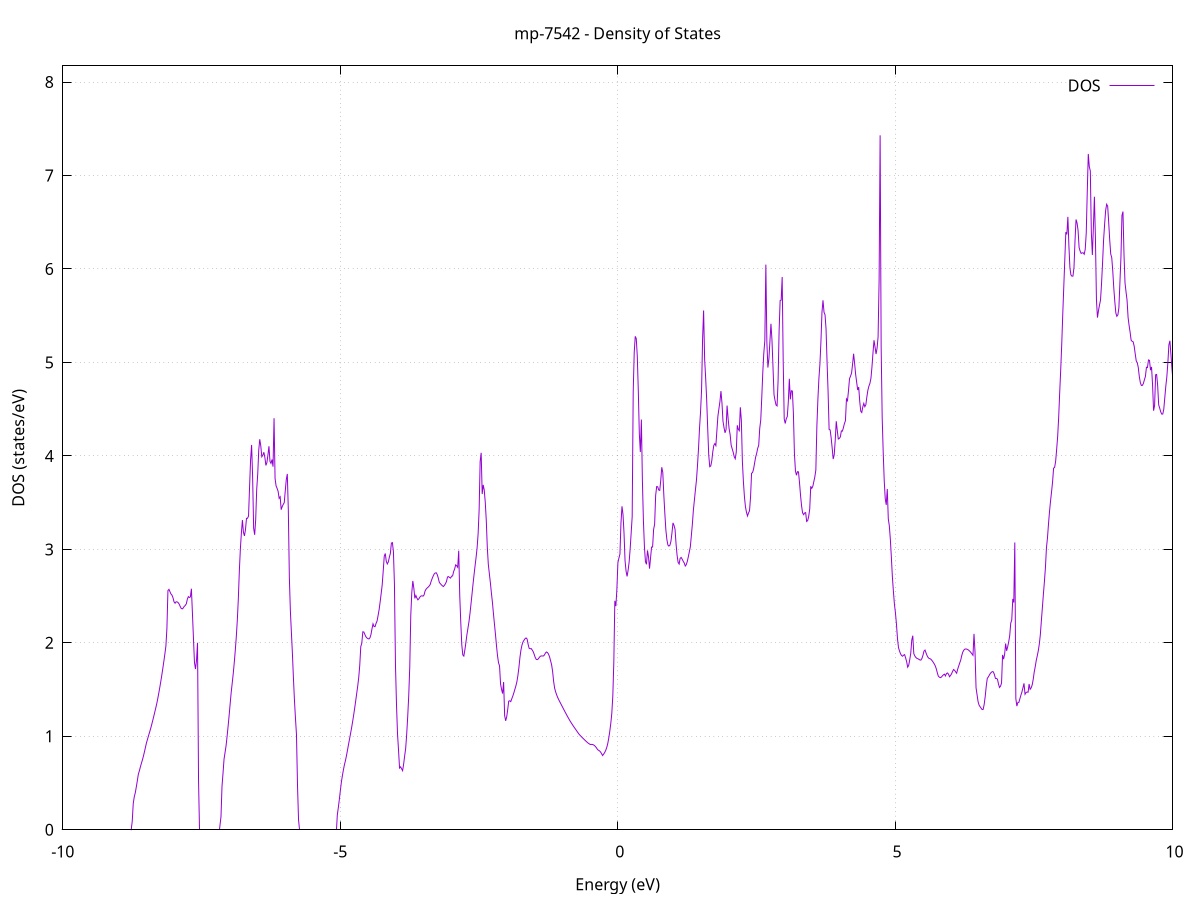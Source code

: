 set title 'mp-7542 - Density of States'
set xlabel 'Energy (eV)'
set ylabel 'DOS (states/eV)'
set grid
set xrange [-10:10]
set yrange [0:8.173]
set xzeroaxis lt -1
set terminal png size 800,600
set output 'mp-7542_dos_gnuplot.png'
plot '-' using 1:2 with lines title 'DOS'
-20.297300 0.000000
-20.279000 0.000000
-20.260600 0.000000
-20.242200 0.000000
-20.223800 0.000000
-20.205400 0.000000
-20.187000 0.000000
-20.168600 0.000000
-20.150200 0.000000
-20.131800 0.000000
-20.113400 0.000000
-20.095100 0.000000
-20.076700 0.000000
-20.058300 0.000000
-20.039900 0.000000
-20.021500 0.000000
-20.003100 0.000000
-19.984700 0.000000
-19.966300 0.000000
-19.947900 0.000000
-19.929600 0.000000
-19.911200 0.000000
-19.892800 0.000000
-19.874400 0.000000
-19.856000 0.000000
-19.837600 0.000000
-19.819200 0.000000
-19.800800 0.000000
-19.782400 0.000000
-19.764000 0.000000
-19.745700 0.000000
-19.727300 0.000000
-19.708900 0.000000
-19.690500 0.000000
-19.672100 0.000000
-19.653700 0.000000
-19.635300 0.000000
-19.616900 0.000000
-19.598500 0.000000
-19.580200 0.000000
-19.561800 0.000000
-19.543400 0.000000
-19.525000 0.000000
-19.506600 0.000000
-19.488200 0.000000
-19.469800 0.000000
-19.451400 0.000000
-19.433000 0.000000
-19.414600 0.000000
-19.396300 0.000000
-19.377900 0.000000
-19.359500 0.000000
-19.341100 0.000000
-19.322700 0.000000
-19.304300 0.000000
-19.285900 0.000000
-19.267500 0.000000
-19.249100 0.000000
-19.230800 0.000000
-19.212400 0.000000
-19.194000 0.000000
-19.175600 0.000000
-19.157200 0.000000
-19.138800 0.000000
-19.120400 0.000000
-19.102000 0.000000
-19.083600 0.000000
-19.065200 0.000000
-19.046900 0.000000
-19.028500 0.000000
-19.010100 0.000000
-18.991700 0.000000
-18.973300 0.000000
-18.954900 0.000000
-18.936500 0.000000
-18.918100 0.000000
-18.899700 0.000000
-18.881400 0.000000
-18.863000 0.000000
-18.844600 0.000000
-18.826200 0.000000
-18.807800 0.000000
-18.789400 0.000000
-18.771000 0.000000
-18.752600 0.000000
-18.734200 0.000000
-18.715800 0.000000
-18.697500 0.000000
-18.679100 0.000000
-18.660700 0.000000
-18.642300 0.000000
-18.623900 3311.093500
-18.605500 3036.021900
-18.587100 0.000000
-18.568700 0.000000
-18.550300 0.000000
-18.532000 0.000000
-18.513600 0.000000
-18.495200 0.000000
-18.476800 0.000000
-18.458400 0.000000
-18.440000 0.000000
-18.421600 0.000000
-18.403200 0.000000
-18.384800 0.000000
-18.366400 0.000000
-18.348100 0.000000
-18.329700 0.000000
-18.311300 0.000000
-18.292900 0.000000
-18.274500 0.000000
-18.256100 0.000000
-18.237700 0.000000
-18.219300 0.000000
-18.200900 0.000000
-18.182600 0.000000
-18.164200 0.000000
-18.145800 0.000000
-18.127400 0.000000
-18.109000 0.000000
-18.090600 0.000000
-18.072200 0.000000
-18.053800 0.000000
-18.035400 0.000000
-18.017000 0.000000
-17.998700 0.000000
-17.980300 0.000000
-17.961900 0.000000
-17.943500 0.000000
-17.925100 0.000000
-17.906700 0.000000
-17.888300 0.000000
-17.869900 0.000000
-17.851500 0.000000
-17.833200 0.000000
-17.814800 0.000000
-17.796400 0.000000
-17.778000 0.000000
-17.759600 0.000000
-17.741200 0.000000
-17.722800 0.000000
-17.704400 0.000000
-17.686000 0.000000
-17.667700 0.000000
-17.649300 0.000000
-17.630900 0.000000
-17.612500 0.000000
-17.594100 0.000000
-17.575700 0.000000
-17.557300 0.000000
-17.538900 0.000000
-17.520500 0.000000
-17.502100 0.000000
-17.483800 0.000000
-17.465400 0.000000
-17.447000 0.000000
-17.428600 0.000000
-17.410200 0.000000
-17.391800 0.000000
-17.373400 0.000000
-17.355000 0.000000
-17.336600 0.000000
-17.318300 0.000000
-17.299900 0.000000
-17.281500 0.000000
-17.263100 0.000000
-17.244700 0.000000
-17.226300 0.000000
-17.207900 0.000000
-17.189500 0.000000
-17.171100 0.000000
-17.152700 0.000000
-17.134400 0.000000
-17.116000 0.000000
-17.097600 0.000000
-17.079200 0.000000
-17.060800 0.000000
-17.042400 0.000000
-17.024000 0.000000
-17.005600 0.000000
-16.987200 0.000000
-16.968900 0.000000
-16.950500 0.000000
-16.932100 0.000000
-16.913700 0.000000
-16.895300 0.000000
-16.876900 0.000000
-16.858500 0.000000
-16.840100 0.000000
-16.821700 0.000000
-16.803300 0.000000
-16.785000 0.000000
-16.766600 0.000000
-16.748200 0.000000
-16.729800 0.000000
-16.711400 0.000000
-16.693000 0.000000
-16.674600 0.000000
-16.656200 0.000000
-16.637800 0.000000
-16.619500 0.000000
-16.601100 0.000000
-16.582700 0.000000
-16.564300 0.000000
-16.545900 0.000000
-16.527500 0.000000
-16.509100 0.000000
-16.490700 0.000000
-16.472300 0.000000
-16.453900 0.000000
-16.435600 0.000000
-16.417200 0.000000
-16.398800 0.000000
-16.380400 0.000000
-16.362000 0.000000
-16.343600 0.000000
-16.325200 0.000000
-16.306800 0.000000
-16.288400 0.000000
-16.270100 0.000000
-16.251700 0.000000
-16.233300 0.000000
-16.214900 0.000000
-16.196500 0.000000
-16.178100 0.000000
-16.159700 0.000000
-16.141300 0.000000
-16.122900 0.000000
-16.104500 0.000000
-16.086200 0.000000
-16.067800 0.000000
-16.049400 0.000000
-16.031000 0.000000
-16.012600 0.000000
-15.994200 0.000000
-15.975800 0.000000
-15.957400 0.000000
-15.939000 0.000000
-15.920700 0.000000
-15.902300 0.000000
-15.883900 0.000000
-15.865500 0.000000
-15.847100 0.000000
-15.828700 0.000000
-15.810300 0.000000
-15.791900 0.000000
-15.773500 0.000000
-15.755100 0.000000
-15.736800 0.000000
-15.718400 0.000000
-15.700000 0.000000
-15.681600 0.000000
-15.663200 0.000000
-15.644800 0.000000
-15.626400 0.000000
-15.608000 0.000000
-15.589600 0.000000
-15.571300 0.000000
-15.552900 0.000000
-15.534500 0.000000
-15.516100 0.000000
-15.497700 0.000000
-15.479300 0.000000
-15.460900 0.000000
-15.442500 0.000000
-15.424100 0.000000
-15.405700 0.000000
-15.387400 0.000000
-15.369000 0.000000
-15.350600 0.000000
-15.332200 0.000000
-15.313800 0.000000
-15.295400 0.000000
-15.277000 0.000000
-15.258600 0.000000
-15.240200 0.000000
-15.221900 0.000000
-15.203500 0.000000
-15.185100 0.000000
-15.166700 0.000000
-15.148300 0.000000
-15.129900 0.000000
-15.111500 0.000000
-15.093100 0.000000
-15.074700 0.000000
-15.056300 0.000000
-15.038000 0.000000
-15.019600 0.000000
-15.001200 0.000000
-14.982800 0.000000
-14.964400 0.000000
-14.946000 0.000000
-14.927600 0.000000
-14.909200 0.000000
-14.890800 0.000000
-14.872500 0.000000
-14.854100 0.000000
-14.835700 0.000000
-14.817300 0.000000
-14.798900 0.000000
-14.780500 0.000000
-14.762100 0.000000
-14.743700 0.000000
-14.725300 0.000000
-14.706900 0.000000
-14.688600 0.000000
-14.670200 0.000000
-14.651800 0.000000
-14.633400 0.000000
-14.615000 0.000000
-14.596600 0.000000
-14.578200 0.000000
-14.559800 0.000000
-14.541400 0.000000
-14.523100 0.000000
-14.504700 0.000000
-14.486300 0.000000
-14.467900 0.000000
-14.449500 0.000000
-14.431100 0.000000
-14.412700 0.000000
-14.394300 0.000000
-14.375900 0.000000
-14.357500 0.000000
-14.339200 0.000000
-14.320800 0.000000
-14.302400 0.000000
-14.284000 0.000000
-14.265600 0.000000
-14.247200 0.000000
-14.228800 0.000000
-14.210400 0.000000
-14.192000 0.000000
-14.173700 0.000000
-14.155300 0.000000
-14.136900 0.000000
-14.118500 0.000000
-14.100100 0.000000
-14.081700 0.000000
-14.063300 0.000000
-14.044900 0.000000
-14.026500 0.000000
-14.008100 0.000000
-13.989800 0.000000
-13.971400 0.000000
-13.953000 0.000000
-13.934600 0.000000
-13.916200 0.000000
-13.897800 0.000000
-13.879400 0.000000
-13.861000 0.000000
-13.842600 0.000000
-13.824300 0.000000
-13.805900 0.000000
-13.787500 0.000000
-13.769100 0.000000
-13.750700 0.000000
-13.732300 0.000000
-13.713900 0.000000
-13.695500 0.000000
-13.677100 0.000000
-13.658700 0.000000
-13.640400 0.000000
-13.622000 0.000000
-13.603600 0.000000
-13.585200 0.000000
-13.566800 0.000000
-13.548400 0.000000
-13.530000 0.000000
-13.511600 0.000000
-13.493200 0.000000
-13.474900 0.000000
-13.456500 0.000000
-13.438100 0.000000
-13.419700 0.000000
-13.401300 0.000000
-13.382900 0.000000
-13.364500 0.000000
-13.346100 0.000000
-13.327700 0.000000
-13.309300 0.000000
-13.291000 0.000000
-13.272600 0.000000
-13.254200 0.000000
-13.235800 0.000000
-13.217400 0.000000
-13.199000 0.000000
-13.180600 0.000000
-13.162200 0.000000
-13.143800 0.000000
-13.125500 0.000000
-13.107100 0.000000
-13.088700 0.000000
-13.070300 0.000000
-13.051900 0.000000
-13.033500 0.000000
-13.015100 0.000000
-12.996700 0.000000
-12.978300 0.000000
-12.960000 0.000000
-12.941600 0.000000
-12.923200 0.000000
-12.904800 0.000000
-12.886400 0.000000
-12.868000 0.000000
-12.849600 0.000000
-12.831200 0.000000
-12.812800 0.000000
-12.794400 0.000000
-12.776100 0.000000
-12.757700 0.000000
-12.739300 0.000000
-12.720900 0.000000
-12.702500 0.000000
-12.684100 0.000000
-12.665700 0.000000
-12.647300 0.000000
-12.628900 0.000000
-12.610600 0.000000
-12.592200 0.000000
-12.573800 0.000000
-12.555400 0.000000
-12.537000 0.000000
-12.518600 0.000000
-12.500200 0.000000
-12.481800 0.000000
-12.463400 0.000000
-12.445000 0.000000
-12.426700 0.000000
-12.408300 0.000000
-12.389900 0.000000
-12.371500 0.000000
-12.353100 0.000000
-12.334700 0.000000
-12.316300 0.000000
-12.297900 0.000000
-12.279500 0.000000
-12.261200 0.000000
-12.242800 0.000000
-12.224400 0.000000
-12.206000 0.000000
-12.187600 0.000000
-12.169200 0.000000
-12.150800 0.000000
-12.132400 0.000000
-12.114000 0.000000
-12.095600 0.000000
-12.077300 0.000000
-12.058900 0.000000
-12.040500 0.000000
-12.022100 0.000000
-12.003700 0.000000
-11.985300 0.000000
-11.966900 0.000000
-11.948500 0.000000
-11.930100 0.000000
-11.911800 0.000000
-11.893400 0.000000
-11.875000 0.000000
-11.856600 0.000000
-11.838200 0.000000
-11.819800 0.000000
-11.801400 0.000000
-11.783000 0.000000
-11.764600 0.000000
-11.746200 0.000000
-11.727900 0.000000
-11.709500 0.000000
-11.691100 0.000000
-11.672700 0.000000
-11.654300 0.000000
-11.635900 0.000000
-11.617500 0.000000
-11.599100 0.000000
-11.580700 0.000000
-11.562400 0.000000
-11.544000 0.000000
-11.525600 0.000000
-11.507200 0.000000
-11.488800 0.000000
-11.470400 0.000000
-11.452000 0.000000
-11.433600 0.000000
-11.415200 0.000000
-11.396800 0.000000
-11.378500 0.000000
-11.360100 0.000000
-11.341700 0.000000
-11.323300 0.000000
-11.304900 0.000000
-11.286500 0.000000
-11.268100 0.000000
-11.249700 0.000000
-11.231300 0.000000
-11.213000 0.000000
-11.194600 0.000000
-11.176200 0.000000
-11.157800 0.000000
-11.139400 0.000000
-11.121000 0.000000
-11.102600 0.000000
-11.084200 0.000000
-11.065800 0.000000
-11.047400 0.000000
-11.029100 0.000000
-11.010700 0.000000
-10.992300 0.000000
-10.973900 0.000000
-10.955500 0.000000
-10.937100 0.000000
-10.918700 0.000000
-10.900300 0.000000
-10.881900 0.000000
-10.863600 0.000000
-10.845200 0.000000
-10.826800 0.000000
-10.808400 0.000000
-10.790000 0.000000
-10.771600 0.000000
-10.753200 0.000000
-10.734800 0.000000
-10.716400 0.000000
-10.698000 0.000000
-10.679700 0.000000
-10.661300 0.000000
-10.642900 0.000000
-10.624500 0.000000
-10.606100 0.000000
-10.587700 0.000000
-10.569300 0.000000
-10.550900 0.000000
-10.532500 0.000000
-10.514200 0.000000
-10.495800 0.000000
-10.477400 0.000000
-10.459000 0.000000
-10.440600 0.000000
-10.422200 0.000000
-10.403800 0.000000
-10.385400 0.000000
-10.367000 0.000000
-10.348600 0.000000
-10.330300 0.000000
-10.311900 0.000000
-10.293500 0.000000
-10.275100 0.000000
-10.256700 0.000000
-10.238300 0.000000
-10.219900 0.000000
-10.201500 0.000000
-10.183100 0.000000
-10.164800 0.000000
-10.146400 0.000000
-10.128000 0.000000
-10.109600 0.000000
-10.091200 0.000000
-10.072800 0.000000
-10.054400 0.000000
-10.036000 0.000000
-10.017600 0.000000
-9.999200 0.000000
-9.980900 0.000000
-9.962500 0.000000
-9.944100 0.000000
-9.925700 0.000000
-9.907300 0.000000
-9.888900 0.000000
-9.870500 0.000000
-9.852100 0.000000
-9.833700 0.000000
-9.815400 0.000000
-9.797000 0.000000
-9.778600 0.000000
-9.760200 0.000000
-9.741800 0.000000
-9.723400 0.000000
-9.705000 0.000000
-9.686600 0.000000
-9.668200 0.000000
-9.649800 0.000000
-9.631500 0.000000
-9.613100 0.000000
-9.594700 0.000000
-9.576300 0.000000
-9.557900 0.000000
-9.539500 0.000000
-9.521100 0.000000
-9.502700 0.000000
-9.484300 0.000000
-9.466000 0.000000
-9.447600 0.000000
-9.429200 0.000000
-9.410800 0.000000
-9.392400 0.000000
-9.374000 0.000000
-9.355600 0.000000
-9.337200 0.000000
-9.318800 0.000000
-9.300400 0.000000
-9.282100 0.000000
-9.263700 0.000000
-9.245300 0.000000
-9.226900 0.000000
-9.208500 0.000000
-9.190100 0.000000
-9.171700 0.000000
-9.153300 0.000000
-9.134900 0.000000
-9.116600 0.000000
-9.098200 0.000000
-9.079800 0.000000
-9.061400 0.000000
-9.043000 0.000000
-9.024600 0.000000
-9.006200 0.000000
-8.987800 0.000000
-8.969400 0.000000
-8.951000 0.000000
-8.932700 0.000000
-8.914300 0.000000
-8.895900 0.000000
-8.877500 0.000000
-8.859100 0.000000
-8.840700 0.000000
-8.822300 0.000000
-8.803900 0.000000
-8.785500 0.000000
-8.767200 0.000800
-8.748800 0.088400
-8.730400 0.279000
-8.712000 0.352600
-8.693600 0.395100
-8.675200 0.457700
-8.656800 0.524000
-8.638400 0.594400
-8.620000 0.630300
-8.601600 0.672700
-8.583300 0.710700
-8.564900 0.747300
-8.546500 0.788700
-8.528100 0.835200
-8.509700 0.882900
-8.491300 0.931900
-8.472900 0.968700
-8.454500 1.007000
-8.436100 1.043800
-8.417800 1.080400
-8.399400 1.121500
-8.381000 1.164500
-8.362600 1.208700
-8.344200 1.253900
-8.325800 1.299800
-8.307400 1.347000
-8.289000 1.401400
-8.270600 1.459800
-8.252300 1.521600
-8.233900 1.586400
-8.215500 1.654800
-8.197100 1.726600
-8.178700 1.801800
-8.160300 1.880700
-8.141900 1.964500
-8.123500 2.155400
-8.105100 2.559400
-8.086700 2.572400
-8.068400 2.547000
-8.050000 2.522600
-8.031600 2.509800
-8.013200 2.481300
-7.994800 2.438000
-7.976400 2.424100
-7.958000 2.439100
-7.939600 2.438200
-7.921200 2.430400
-7.902900 2.414500
-7.884500 2.390000
-7.866100 2.368700
-7.847700 2.363000
-7.829300 2.372700
-7.810900 2.390400
-7.792500 2.400100
-7.774100 2.417400
-7.755700 2.465300
-7.737300 2.494700
-7.719000 2.485200
-7.700600 2.491200
-7.682200 2.579400
-7.663800 2.320700
-7.645400 2.054400
-7.627000 1.790700
-7.608600 1.719800
-7.590200 1.812100
-7.571800 2.000600
-7.553500 0.528400
-7.535100 0.000000
-7.516700 0.000000
-7.498300 0.000000
-7.479900 0.000000
-7.461500 0.000000
-7.443100 0.000000
-7.424700 0.000000
-7.406300 0.000000
-7.387900 0.000000
-7.369600 0.000000
-7.351200 0.000000
-7.332800 0.000000
-7.314400 0.000000
-7.296000 0.000000
-7.277600 0.000000
-7.259200 0.000000
-7.240800 0.000000
-7.222400 0.000000
-7.204100 0.000000
-7.185700 0.000000
-7.167300 0.000000
-7.148900 0.139900
-7.130500 0.465300
-7.112100 0.606000
-7.093700 0.756700
-7.075300 0.828100
-7.056900 0.901000
-7.038500 1.001900
-7.020200 1.110100
-7.001800 1.225500
-6.983400 1.349200
-6.965000 1.470000
-6.946600 1.568700
-6.928200 1.670000
-6.909800 1.787300
-6.891400 1.917400
-6.873000 2.064000
-6.854700 2.241300
-6.836300 2.471700
-6.817900 2.772200
-6.799500 3.006700
-6.781100 3.176400
-6.762700 3.313500
-6.744300 3.183200
-6.725900 3.144100
-6.707500 3.212300
-6.689100 3.332100
-6.670800 3.332600
-6.652400 3.356700
-6.634000 3.664400
-6.615600 3.956200
-6.597200 4.117500
-6.578800 3.779100
-6.560400 3.226900
-6.542000 3.155700
-6.523600 3.316100
-6.505300 3.640000
-6.486900 3.804300
-6.468500 4.060700
-6.450100 4.177900
-6.431700 4.107400
-6.413300 3.990700
-6.394900 4.007400
-6.376500 4.039300
-6.358100 3.984800
-6.339700 3.898100
-6.321400 3.928900
-6.303000 4.008400
-6.284600 4.103500
-6.266200 3.941900
-6.247800 3.920100
-6.229400 3.961600
-6.211000 3.885000
-6.192600 4.403600
-6.174200 3.757800
-6.155900 3.679200
-6.137500 3.652900
-6.119100 3.619800
-6.100700 3.546200
-6.082300 3.562500
-6.063900 3.424900
-6.045500 3.457800
-6.027100 3.481200
-6.008700 3.500200
-5.990300 3.626500
-5.972000 3.746700
-5.953600 3.807200
-5.935200 3.420100
-5.916800 2.702700
-5.898400 2.343300
-5.880000 2.111800
-5.861600 1.885300
-5.843200 1.622000
-5.824800 1.385400
-5.806500 1.192800
-5.788100 1.015400
-5.769700 0.471800
-5.751300 0.108100
-5.732900 0.000000
-5.714500 0.000000
-5.696100 0.000000
-5.677700 0.000000
-5.659300 0.000000
-5.640900 0.000000
-5.622600 0.000000
-5.604200 0.000000
-5.585800 0.000000
-5.567400 0.000000
-5.549000 0.000000
-5.530600 0.000000
-5.512200 0.000000
-5.493800 0.000000
-5.475400 0.000000
-5.457100 0.000000
-5.438700 0.000000
-5.420300 0.000000
-5.401900 0.000000
-5.383500 0.000000
-5.365100 0.000000
-5.346700 0.000000
-5.328300 0.000000
-5.309900 0.000000
-5.291500 0.000000
-5.273200 0.000000
-5.254800 0.000000
-5.236400 0.000000
-5.218000 0.000000
-5.199600 0.000000
-5.181200 0.000000
-5.162800 0.000000
-5.144400 0.000000
-5.126000 0.000000
-5.107700 0.000000
-5.089300 0.000000
-5.070900 0.000000
-5.052500 0.158300
-5.034100 0.237800
-5.015700 0.325100
-4.997300 0.420100
-4.978900 0.511800
-4.960500 0.580000
-4.942100 0.642200
-4.923800 0.696800
-4.905400 0.740700
-4.887000 0.794000
-4.868600 0.852600
-4.850200 0.913700
-4.831800 0.972500
-4.813400 1.030300
-4.795000 1.090800
-4.776600 1.156100
-4.758300 1.225300
-4.739900 1.299600
-4.721500 1.376800
-4.703100 1.457600
-4.684700 1.537300
-4.666300 1.630000
-4.647900 1.760900
-4.629500 1.959200
-4.611100 1.997000
-4.592700 2.118300
-4.574400 2.116100
-4.556000 2.089400
-4.537600 2.065600
-4.519200 2.052400
-4.500800 2.045200
-4.482400 2.041500
-4.464000 2.053800
-4.445600 2.089700
-4.427200 2.150800
-4.408900 2.203200
-4.390500 2.174700
-4.372100 2.173100
-4.353700 2.208600
-4.335300 2.234400
-4.316900 2.294500
-4.298500 2.357200
-4.280100 2.439300
-4.261700 2.528300
-4.243300 2.620700
-4.225000 2.768500
-4.206600 2.925900
-4.188200 2.956200
-4.169800 2.871400
-4.151400 2.844200
-4.133000 2.865500
-4.114600 2.916800
-4.096200 2.956800
-4.077800 3.067400
-4.059500 3.072200
-4.041100 2.976200
-4.022700 2.625600
-4.004300 1.765700
-3.985900 1.343000
-3.967500 1.028200
-3.949100 0.852400
-3.930700 0.660600
-3.912300 0.673100
-3.893900 0.652400
-3.875600 0.632200
-3.857200 0.701900
-3.838800 0.789800
-3.820400 0.869600
-3.802000 1.022900
-3.783600 1.212300
-3.765200 1.435600
-3.746800 1.739300
-3.728400 2.293200
-3.710100 2.538800
-3.691700 2.662100
-3.673300 2.585700
-3.654900 2.476100
-3.636500 2.507400
-3.618100 2.479300
-3.599700 2.460000
-3.581300 2.472200
-3.562900 2.490500
-3.544600 2.501200
-3.526200 2.503500
-3.507800 2.499400
-3.489400 2.511700
-3.471000 2.554100
-3.452600 2.574400
-3.434200 2.586300
-3.415800 2.595800
-3.397400 2.607900
-3.379000 2.623100
-3.360700 2.659800
-3.342300 2.689200
-3.323900 2.715600
-3.305500 2.737700
-3.287100 2.747700
-3.268700 2.749300
-3.250300 2.728900
-3.231900 2.691000
-3.213500 2.646000
-3.195200 2.633200
-3.176800 2.620700
-3.158400 2.609900
-3.140000 2.602600
-3.121600 2.616200
-3.103200 2.632500
-3.084800 2.657100
-3.066400 2.704600
-3.048000 2.708800
-3.029600 2.699000
-3.011300 2.692900
-2.992900 2.713100
-2.974500 2.716100
-2.956100 2.762900
-2.937700 2.790500
-2.919300 2.834500
-2.900900 2.824500
-2.882500 2.808100
-2.864100 2.986100
-2.845800 2.503700
-2.827400 2.221600
-2.809000 1.978700
-2.790600 1.870300
-2.772200 1.858200
-2.753800 1.923500
-2.735400 2.001300
-2.717000 2.085200
-2.698600 2.154600
-2.680200 2.223500
-2.661900 2.310800
-2.643500 2.413400
-2.625100 2.519200
-2.606700 2.627700
-2.588300 2.727400
-2.569900 2.823400
-2.551500 2.913400
-2.533100 3.015900
-2.514700 3.166100
-2.496400 3.423300
-2.478000 3.941000
-2.459600 4.033300
-2.441200 3.591900
-2.422800 3.689800
-2.404400 3.635300
-2.386000 3.506200
-2.367600 3.310300
-2.349200 3.021400
-2.330800 2.839300
-2.312500 2.741000
-2.294100 2.644700
-2.275700 2.535600
-2.257300 2.435800
-2.238900 2.315700
-2.220500 2.201700
-2.202100 2.090900
-2.183700 1.970400
-2.165300 1.863600
-2.147000 1.786900
-2.128600 1.753100
-2.110200 1.560500
-2.091800 1.500100
-2.073400 1.457400
-2.055000 1.580900
-2.036600 1.221600
-2.018200 1.165900
-1.999800 1.207900
-1.981400 1.286600
-1.963100 1.376500
-1.944700 1.380100
-1.926300 1.371000
-1.907900 1.402000
-1.889500 1.430200
-1.871100 1.464500
-1.852700 1.501800
-1.834300 1.538700
-1.815900 1.583600
-1.797600 1.650600
-1.779200 1.738500
-1.760800 1.845300
-1.742400 1.924100
-1.724000 1.976800
-1.705600 2.009900
-1.687200 2.028800
-1.668800 2.044700
-1.650400 2.052600
-1.632000 2.041100
-1.613700 1.985100
-1.595300 1.941900
-1.576900 1.936800
-1.558500 1.938900
-1.540100 1.923000
-1.521700 1.905400
-1.503300 1.876000
-1.484900 1.842300
-1.466500 1.823100
-1.448200 1.820500
-1.429800 1.828300
-1.411400 1.844300
-1.393000 1.856300
-1.374600 1.860300
-1.356200 1.859200
-1.337800 1.859300
-1.319400 1.870400
-1.301000 1.891500
-1.282600 1.902400
-1.264300 1.895900
-1.245900 1.879000
-1.227500 1.851100
-1.209100 1.808900
-1.190700 1.767400
-1.172300 1.695700
-1.153900 1.587800
-1.135500 1.514400
-1.117100 1.475100
-1.098800 1.442500
-1.080400 1.415600
-1.062000 1.392000
-1.043600 1.370600
-1.025200 1.349400
-1.006800 1.328300
-0.988400 1.307200
-0.970000 1.286200
-0.951600 1.265300
-0.933200 1.244600
-0.914900 1.224400
-0.896500 1.204900
-0.878100 1.185700
-0.859700 1.166000
-0.841300 1.148700
-0.822900 1.131800
-0.804500 1.115200
-0.786100 1.098900
-0.767700 1.083100
-0.749400 1.067800
-0.731000 1.052200
-0.712600 1.036200
-0.694200 1.021600
-0.675800 1.009800
-0.657400 0.998500
-0.639000 0.987400
-0.620600 0.976500
-0.602200 0.965700
-0.583800 0.955200
-0.565500 0.945000
-0.547100 0.935200
-0.528700 0.926300
-0.510300 0.918700
-0.491900 0.912500
-0.473500 0.913600
-0.455100 0.912800
-0.436700 0.908800
-0.418300 0.901400
-0.400000 0.890500
-0.381600 0.876400
-0.363200 0.859300
-0.344800 0.850300
-0.326400 0.844100
-0.308000 0.832000
-0.289600 0.814000
-0.271200 0.794100
-0.252800 0.809000
-0.234400 0.825900
-0.216100 0.848100
-0.197700 0.878000
-0.179300 0.919500
-0.160900 0.978300
-0.142500 1.050000
-0.124100 1.135200
-0.105700 1.243000
-0.087300 1.429300
-0.068900 1.797200
-0.050600 2.449900
-0.032200 2.392700
-0.013800 2.571800
0.004600 2.858400
0.023000 2.906600
0.041400 2.950300
0.059800 3.280800
0.078200 3.460700
0.096600 3.373900
0.115000 3.172300
0.133300 2.879900
0.151700 2.767900
0.170100 2.710800
0.188500 2.776300
0.206900 2.863600
0.225300 3.004500
0.243700 3.175600
0.262100 3.350300
0.280500 4.683700
0.298800 5.106800
0.317200 5.279100
0.335600 5.254800
0.354000 5.066400
0.372400 4.697000
0.390800 4.236500
0.409200 4.041900
0.427600 4.389100
0.446000 3.737300
0.464400 3.307300
0.482700 3.029000
0.501100 2.868800
0.519500 2.840300
0.537900 2.988500
0.556300 2.919500
0.574700 2.794300
0.593100 2.908800
0.611500 3.024600
0.629900 3.024900
0.648200 3.213300
0.666600 3.269700
0.685000 3.577600
0.703400 3.671900
0.721800 3.670300
0.740200 3.635000
0.758600 3.631100
0.777000 3.738500
0.795400 3.878500
0.813700 3.823000
0.832100 3.583700
0.850500 3.384600
0.868900 3.208400
0.887300 3.105300
0.905700 3.046600
0.924100 3.035100
0.942500 3.044800
0.960900 3.087700
0.979300 3.177700
0.997600 3.283500
1.016000 3.256900
1.034400 3.215300
1.052800 3.057600
1.071200 2.937200
1.089600 2.861000
1.108000 2.843100
1.126400 2.904300
1.144800 2.913600
1.163100 2.895300
1.181500 2.872500
1.199900 2.854800
1.218300 2.822000
1.236700 2.836400
1.255100 2.871000
1.273500 2.920000
1.291900 2.974200
1.310300 3.027800
1.328700 3.149200
1.347000 3.271500
1.365400 3.422400
1.383800 3.530900
1.402200 3.638800
1.420600 3.741900
1.439000 3.897600
1.457400 4.076300
1.475800 4.298800
1.494200 4.472900
1.512500 4.707800
1.530900 5.251400
1.549300 5.556200
1.567700 5.035500
1.586100 4.835300
1.604500 4.601100
1.622900 4.295800
1.641300 4.012800
1.659700 3.884400
1.678100 3.892200
1.696400 3.947300
1.714800 4.044500
1.733200 4.113100
1.751600 4.131100
1.770000 4.110300
1.788400 4.266100
1.806800 4.424300
1.825200 4.505300
1.843600 4.582100
1.861900 4.693100
1.880300 4.566400
1.898700 4.371400
1.917100 4.302300
1.935500 4.247200
1.953900 4.281100
1.972300 4.538900
1.990700 4.401000
2.009100 4.289400
2.027500 4.227400
2.045800 4.114700
2.064200 4.076600
2.082600 4.038900
2.101000 3.991800
2.119400 3.969300
2.137800 4.039600
2.156200 4.327500
2.174600 4.284500
2.193000 4.269800
2.211300 4.520400
2.229700 4.378000
2.248100 3.941400
2.266500 3.724800
2.284900 3.563800
2.303300 3.455500
2.321700 3.397700
2.340100 3.357100
2.358500 3.389400
2.376900 3.413100
2.395200 3.558200
2.413600 3.814300
2.432000 3.821800
2.450400 3.861600
2.468800 3.924900
2.487200 3.987500
2.505600 4.027100
2.524000 4.081000
2.542400 4.112900
2.560700 4.294800
2.579100 4.384100
2.597500 4.626000
2.615900 4.892600
2.634300 5.099800
2.652700 5.233500
2.671100 6.046900
2.689500 5.214000
2.707900 4.945500
2.726300 5.039800
2.744600 5.226700
2.763000 5.413800
2.781400 5.240700
2.799800 4.951700
2.818200 4.655000
2.836600 4.593700
2.855000 4.543600
2.873400 4.534800
2.891800 4.809900
2.910100 5.342200
2.928500 5.661800
2.946900 5.667000
2.965300 5.913800
2.983700 5.013100
3.002100 4.395300
3.020500 4.347100
3.038900 4.397800
3.057300 4.420800
3.075700 4.577200
3.094000 4.825300
3.112400 4.605400
3.130800 4.697000
3.149200 4.694300
3.167600 4.455500
3.186000 4.025100
3.204400 3.840400
3.222800 3.793200
3.241200 3.831300
3.259500 3.828800
3.277900 3.712300
3.296300 3.577400
3.314700 3.466300
3.333100 3.390400
3.351500 3.371100
3.369900 3.390000
3.388300 3.393300
3.406700 3.298500
3.425100 3.308200
3.443400 3.353700
3.461800 3.431500
3.480200 3.675200
3.498600 3.652800
3.517000 3.673500
3.535400 3.724100
3.553800 3.775800
3.572200 3.849000
3.590600 4.318300
3.608900 4.603500
3.627300 4.828700
3.645700 4.984400
3.664100 5.227100
3.682500 5.536100
3.700900 5.665100
3.719300 5.537400
3.737700 5.510300
3.756100 5.356800
3.774500 4.999500
3.792800 4.684800
3.811200 4.283200
3.829600 4.278500
3.848000 4.193600
3.866400 4.084600
3.884800 3.966600
3.903200 4.010500
3.921600 4.168500
3.940000 4.370700
3.958300 4.272400
3.976700 4.180600
3.995100 4.186900
4.013500 4.202800
4.031900 4.267600
4.050300 4.264800
4.068700 4.301400
4.087100 4.346200
4.105500 4.375700
4.123900 4.608900
4.142200 4.590100
4.160600 4.698400
4.179000 4.826500
4.197400 4.853600
4.215800 4.886000
4.234200 4.981400
4.252600 5.093600
4.271000 4.988700
4.289400 4.871600
4.307700 4.789400
4.326100 4.705200
4.344500 4.736100
4.362900 4.584200
4.381300 4.478500
4.399700 4.464300
4.418100 4.524100
4.436500 4.561800
4.454900 4.526200
4.473300 4.546500
4.491600 4.631600
4.510000 4.702900
4.528400 4.746200
4.546800 4.776300
4.565200 4.831200
4.583600 4.952800
4.602000 5.102800
4.620400 5.237400
4.638800 5.166100
4.657100 5.089700
4.675500 5.152000
4.693900 5.274100
4.712300 5.876800
4.730700 7.430000
4.749100 5.167000
4.767500 4.415500
4.785900 4.043900
4.804300 3.738800
4.822700 3.542000
4.841000 3.476100
4.859400 3.646300
4.877800 3.326700
4.896200 3.252800
4.914600 3.110200
4.933000 2.917100
4.951400 2.707700
4.969800 2.551700
4.988200 2.413800
5.006500 2.322200
5.024900 2.200600
5.043300 2.046700
5.061700 1.948800
5.080100 1.912400
5.098500 1.882500
5.116900 1.864200
5.135300 1.856700
5.153700 1.868300
5.172100 1.873700
5.190400 1.838300
5.208800 1.798500
5.227200 1.739300
5.245600 1.758600
5.264000 1.818500
5.282400 1.887200
5.300800 2.029400
5.319200 2.076600
5.337600 1.884800
5.355900 1.860100
5.374300 1.843600
5.392700 1.834500
5.411100 1.829700
5.429500 1.823800
5.447900 1.816600
5.466300 1.815700
5.484700 1.834200
5.503100 1.867500
5.521400 1.911700
5.539800 1.922800
5.558200 1.891600
5.576600 1.863800
5.595000 1.844000
5.613400 1.833000
5.631800 1.830000
5.650200 1.821600
5.668600 1.808100
5.687000 1.793100
5.705300 1.775600
5.723700 1.754100
5.742100 1.723200
5.760500 1.681500
5.778900 1.644600
5.797300 1.633100
5.815700 1.627700
5.834100 1.633000
5.852500 1.646700
5.870800 1.657400
5.889200 1.664900
5.907600 1.645800
5.926000 1.671300
5.944400 1.677800
5.962800 1.664700
5.981200 1.637400
5.999600 1.651200
6.018000 1.668700
6.036400 1.694700
6.054700 1.714800
6.073100 1.705800
6.091500 1.689500
6.109900 1.674800
6.128300 1.718200
6.146700 1.751200
6.165100 1.785000
6.183500 1.815500
6.201900 1.864500
6.220200 1.900500
6.238600 1.921400
6.257000 1.932500
6.275400 1.934700
6.293800 1.932600
6.312200 1.927300
6.330600 1.919400
6.349000 1.908600
6.367400 1.895500
6.385800 1.881300
6.404100 1.866500
6.422500 2.096100
6.440900 1.901300
6.459300 1.519800
6.477700 1.444300
6.496100 1.370600
6.514500 1.332700
6.532900 1.315900
6.551300 1.300200
6.569600 1.286000
6.588000 1.288500
6.606400 1.343000
6.624800 1.427200
6.643200 1.535900
6.661600 1.619100
6.680000 1.635300
6.698400 1.654000
6.716800 1.673100
6.735200 1.684400
6.753500 1.692400
6.771900 1.689200
6.790300 1.660200
6.808700 1.619600
6.827100 1.618700
6.845500 1.611100
6.863900 1.559600
6.882300 1.522500
6.900700 1.536400
6.919000 1.570600
6.937400 1.871100
6.955800 1.825500
6.974200 1.876400
6.992600 1.992800
7.011000 1.914700
7.029400 1.957800
7.047800 2.010800
7.066200 2.077500
7.084600 2.211000
7.102900 2.244200
7.121300 2.469700
7.139700 2.431500
7.158100 3.074100
7.176500 1.403200
7.194900 1.323100
7.213300 1.361600
7.231700 1.364000
7.250100 1.403300
7.268400 1.441100
7.286800 1.475500
7.305200 1.520000
7.323600 1.566500
7.342000 1.449900
7.360400 1.467600
7.378800 1.474200
7.397200 1.471700
7.415600 1.559400
7.434000 1.502700
7.452300 1.517900
7.470700 1.548700
7.489100 1.607300
7.507500 1.686300
7.525900 1.744500
7.544300 1.810800
7.562700 1.861300
7.581100 1.914700
7.599500 1.987100
7.617800 2.086100
7.636200 2.233000
7.654600 2.374700
7.673000 2.519300
7.691400 2.653700
7.709800 2.805400
7.728200 3.016300
7.746600 3.122400
7.765000 3.270500
7.783400 3.404200
7.801700 3.515700
7.820100 3.615700
7.838500 3.720700
7.856900 3.868600
7.875300 3.876500
7.893700 3.941700
7.912100 4.068700
7.930500 4.210200
7.948900 4.417100
7.967200 4.680300
7.985600 4.926100
8.004000 5.199100
8.022400 5.519700
8.040800 5.812300
8.059200 6.102700
8.077600 6.394300
8.096000 6.370400
8.114400 6.558300
8.132800 6.250000
8.151100 6.012600
8.169500 5.936100
8.187900 5.922900
8.206300 5.924400
8.224700 6.016400
8.243100 6.303000
8.261500 6.529300
8.279900 6.492300
8.298300 6.412100
8.316600 6.230300
8.335000 6.191600
8.353400 6.166400
8.371800 6.172300
8.390200 6.173300
8.408600 6.157700
8.427000 6.210200
8.445400 6.383600
8.463800 6.826200
8.482200 7.230900
8.500500 7.094000
8.518900 7.048600
8.537300 6.391800
8.555700 6.149500
8.574100 6.443700
8.592500 6.773400
8.610900 6.329500
8.629300 5.670900
8.647700 5.479800
8.666000 5.554600
8.684400 5.613600
8.702800 5.668400
8.721200 5.843400
8.739600 6.064500
8.758000 6.308800
8.776400 6.476400
8.794800 6.625300
8.813200 6.692300
8.831600 6.672200
8.849900 6.500400
8.868300 6.312600
8.886700 6.160300
8.905100 6.120500
8.923500 5.978100
8.941900 5.795000
8.960300 5.652000
8.978700 5.529600
8.997100 5.493700
9.015400 5.509000
9.033800 5.583900
9.052200 5.852300
9.070600 6.118900
9.089000 6.572700
9.107400 6.614100
9.125800 6.157200
9.144200 5.851400
9.162600 5.755000
9.181000 5.666600
9.199300 5.482700
9.217700 5.395900
9.236100 5.323600
9.254500 5.237700
9.272900 5.226000
9.291300 5.220300
9.309700 5.173100
9.328100 5.091500
9.346500 5.017100
9.364800 4.998000
9.383200 4.946300
9.401600 4.849300
9.420000 4.785400
9.438400 4.754000
9.456800 4.754700
9.475200 4.775100
9.493600 4.813400
9.512000 4.851200
9.530400 4.948800
9.548700 4.945400
9.567100 5.026700
9.585500 5.022000
9.603900 4.917300
9.622300 4.951800
9.640700 4.761200
9.659100 4.483600
9.677500 4.540400
9.695900 4.868500
9.714200 4.871700
9.732600 4.752200
9.751000 4.546800
9.769400 4.510600
9.787800 4.471500
9.806200 4.447300
9.824600 4.447800
9.843000 4.500700
9.861400 4.624400
9.879800 4.747600
9.898100 4.847000
9.916500 4.996500
9.934900 5.188200
9.953300 5.232000
9.971700 5.084600
9.990100 4.933600
10.008500 4.806400
10.026900 4.920700
10.045300 5.044500
10.063600 5.162700
10.082000 5.357300
10.100400 5.619500
10.118800 5.537500
10.137200 5.468100
10.155600 5.193600
10.174000 5.056000
10.192400 5.020100
10.210800 4.981000
10.229100 4.982200
10.247500 4.784000
10.265900 4.940200
10.284300 4.846900
10.302700 4.704600
10.321100 4.660300
10.339500 4.557300
10.357900 4.285500
10.376300 4.260000
10.394700 4.253800
10.413000 4.310800
10.431400 4.337100
10.449800 4.343800
10.468200 4.361600
10.486600 4.387100
10.505000 4.425300
10.523400 4.460700
10.541800 4.442500
10.560200 4.559300
10.578500 4.762300
10.596900 4.906900
10.615300 4.744300
10.633700 4.666600
10.652100 4.613900
10.670500 4.695100
10.688900 4.583400
10.707300 4.561900
10.725700 4.538900
10.744100 4.529200
10.762400 4.536300
10.780800 4.515300
10.799200 4.516100
10.817600 4.535500
10.836000 4.422000
10.854400 4.513300
10.872800 4.594700
10.891200 4.875500
10.909600 4.677300
10.927900 4.549500
10.946300 4.452700
10.964700 4.461600
10.983100 4.493500
11.001500 4.510000
11.019900 4.702100
11.038300 4.310300
11.056700 4.080200
11.075100 3.921400
11.093500 3.792200
11.111800 3.690200
11.130200 3.619700
11.148600 3.574600
11.167000 3.544700
11.185400 3.563800
11.203800 3.607800
11.222200 3.648600
11.240600 3.678000
11.259000 3.686600
11.277300 3.694200
11.295700 3.717000
11.314100 3.765600
11.332500 3.867700
11.350900 4.011600
11.369300 4.126600
11.387700 4.409300
11.406100 4.679400
11.424500 4.800400
11.442900 4.779600
11.461200 4.555900
11.479600 4.106700
11.498000 3.861200
11.516400 3.705900
11.534800 3.595500
11.553200 3.951100
11.571600 3.741400
11.590000 3.696300
11.608400 3.713200
11.626700 3.783500
11.645100 3.896500
11.663500 3.992200
11.681900 4.307700
11.700300 4.165700
11.718700 4.041700
11.737100 3.960600
11.755500 3.931200
11.773900 3.955400
11.792300 4.018800
11.810600 4.214500
11.829000 4.342500
11.847400 4.282400
11.865800 4.170300
11.884200 4.058400
11.902600 3.963500
11.921000 3.888600
11.939400 3.818300
11.957800 3.699800
11.976100 3.601800
11.994500 3.597000
12.012900 3.670700
12.031300 3.648000
12.049700 3.551400
12.068100 3.484500
12.086500 3.449100
12.104900 3.552500
12.123300 3.618200
12.141700 3.733800
12.160000 3.580700
12.178400 3.642000
12.196800 3.665000
12.215200 3.696300
12.233600 3.757200
12.252000 3.865100
12.270400 4.012000
12.288800 4.146300
12.307200 4.220900
12.325500 4.268900
12.343900 4.504000
12.362300 4.635000
12.380700 4.724900
12.399100 4.709300
12.417500 4.890500
12.435900 4.770100
12.454300 4.483800
12.472700 4.283800
12.491100 4.162700
12.509400 4.127600
12.527800 4.102800
12.546200 4.142800
12.564600 4.244500
12.583000 4.286700
12.601400 4.321400
12.619800 4.298000
12.638200 4.339600
12.656600 4.411100
12.674900 4.462700
12.693300 4.504600
12.711700 4.391700
12.730100 4.415900
12.748500 4.223800
12.766900 4.105200
12.785300 4.108600
12.803700 4.097600
12.822100 4.079600
12.840500 4.055200
12.858800 4.019100
12.877200 3.978600
12.895600 3.962000
12.914000 3.969400
12.932400 3.982100
12.950800 3.974300
12.969200 3.942400
12.987600 3.905400
13.006000 3.864000
13.024300 3.743400
13.042700 3.599800
13.061100 3.517700
13.079500 3.419300
13.097900 3.338700
13.116300 3.294800
13.134700 3.305200
13.153100 3.368000
13.171500 3.524100
13.189900 3.701500
13.208200 3.701100
13.226600 3.709700
13.245000 3.522800
13.263400 3.418000
13.281800 3.310400
13.300200 3.171300
13.318600 3.111500
13.337000 3.312200
13.355400 3.202200
13.373700 2.948900
13.392100 2.646900
13.410500 2.466400
13.428900 2.278500
13.447300 2.047500
13.465700 1.818000
13.484100 1.741600
13.502500 1.682600
13.520900 1.634400
13.539300 1.591800
13.557600 1.527800
13.576000 1.441800
13.594400 1.364200
13.612800 1.298300
13.631200 1.245300
13.649600 1.147800
13.668000 0.985000
13.686400 0.894000
13.704800 0.806400
13.723100 0.742600
13.741500 0.692800
13.759900 0.665500
13.778300 0.641300
13.796700 0.620100
13.815100 0.601800
13.833500 0.586500
13.851900 0.573000
13.870300 0.558300
13.888700 0.541800
13.907000 0.524000
13.925400 0.504800
13.943800 0.484400
13.962200 0.462700
13.980600 0.445800
13.999000 0.440000
14.017400 0.443700
14.035800 0.454400
14.054200 0.453900
14.072500 0.442400
14.090900 0.423700
14.109300 0.401200
14.127700 0.374800
14.146100 0.344400
14.164500 0.327200
14.182900 0.310400
14.201300 0.294000
14.219700 0.278000
14.238100 0.262300
14.256400 0.247100
14.274800 0.232400
14.293200 0.219400
14.311600 0.208000
14.330000 0.198300
14.348400 0.190500
14.366800 0.183900
14.385200 0.177300
14.403600 0.170300
14.421900 0.167200
14.440300 0.162900
14.458700 0.156700
14.477100 0.149100
14.495500 0.140500
14.513900 0.129100
14.532300 0.115900
14.550700 0.101200
14.569100 0.085500
14.587500 0.073600
14.605800 0.067000
14.624200 0.060400
14.642600 0.054000
14.661000 0.047600
14.679400 0.041300
14.697800 0.035200
14.716200 0.029100
14.734600 0.023200
14.753000 0.017300
14.771300 0.011600
14.789700 0.006000
14.808100 0.000500
14.826500 0.000000
14.844900 0.000000
14.863300 0.000000
14.881700 0.000000
14.900100 0.000000
14.918500 0.000000
14.936800 0.000000
14.955200 0.000000
14.973600 0.000000
14.992000 0.000000
15.010400 0.000000
15.028800 0.000000
15.047200 0.000000
15.065600 0.000000
15.084000 0.000000
15.102400 0.000000
15.120700 0.000000
15.139100 0.000000
15.157500 0.000000
15.175900 0.000000
15.194300 0.000000
15.212700 0.000000
15.231100 0.000000
15.249500 0.000000
15.267900 0.000000
15.286200 0.000000
15.304600 0.000000
15.323000 0.000000
15.341400 0.000000
15.359800 0.000000
15.378200 0.000000
15.396600 0.000000
15.415000 0.000000
15.433400 0.000000
15.451800 0.000000
15.470100 0.000000
15.488500 0.000000
15.506900 0.000000
15.525300 0.000000
15.543700 0.000000
15.562100 0.000000
15.580500 0.000000
15.598900 0.000000
15.617300 0.000000
15.635600 0.000000
15.654000 0.000000
15.672400 0.000000
15.690800 0.000000
15.709200 0.000000
15.727600 0.000000
15.746000 0.000000
15.764400 0.000000
15.782800 0.000000
15.801200 0.000000
15.819500 0.000000
15.837900 0.000000
15.856300 0.000000
15.874700 0.000000
15.893100 0.000000
15.911500 0.000000
15.929900 0.000000
15.948300 0.000000
15.966700 0.000000
15.985000 0.000000
16.003400 0.000000
16.021800 0.000000
16.040200 0.000000
16.058600 0.000000
16.077000 0.000000
16.095400 0.000000
16.113800 0.000000
16.132200 0.000000
16.150600 0.000000
16.168900 0.000000
16.187300 0.000000
16.205700 0.000000
16.224100 0.000000
16.242500 0.000000
16.260900 0.000000
16.279300 0.000000
16.297700 0.000000
16.316100 0.000000
16.334400 0.000000
16.352800 0.000000
16.371200 0.000000
16.389600 0.000000
16.408000 0.000000
16.426400 0.000000
16.444800 0.000000
16.463200 0.000000
16.481600 0.000000
e
